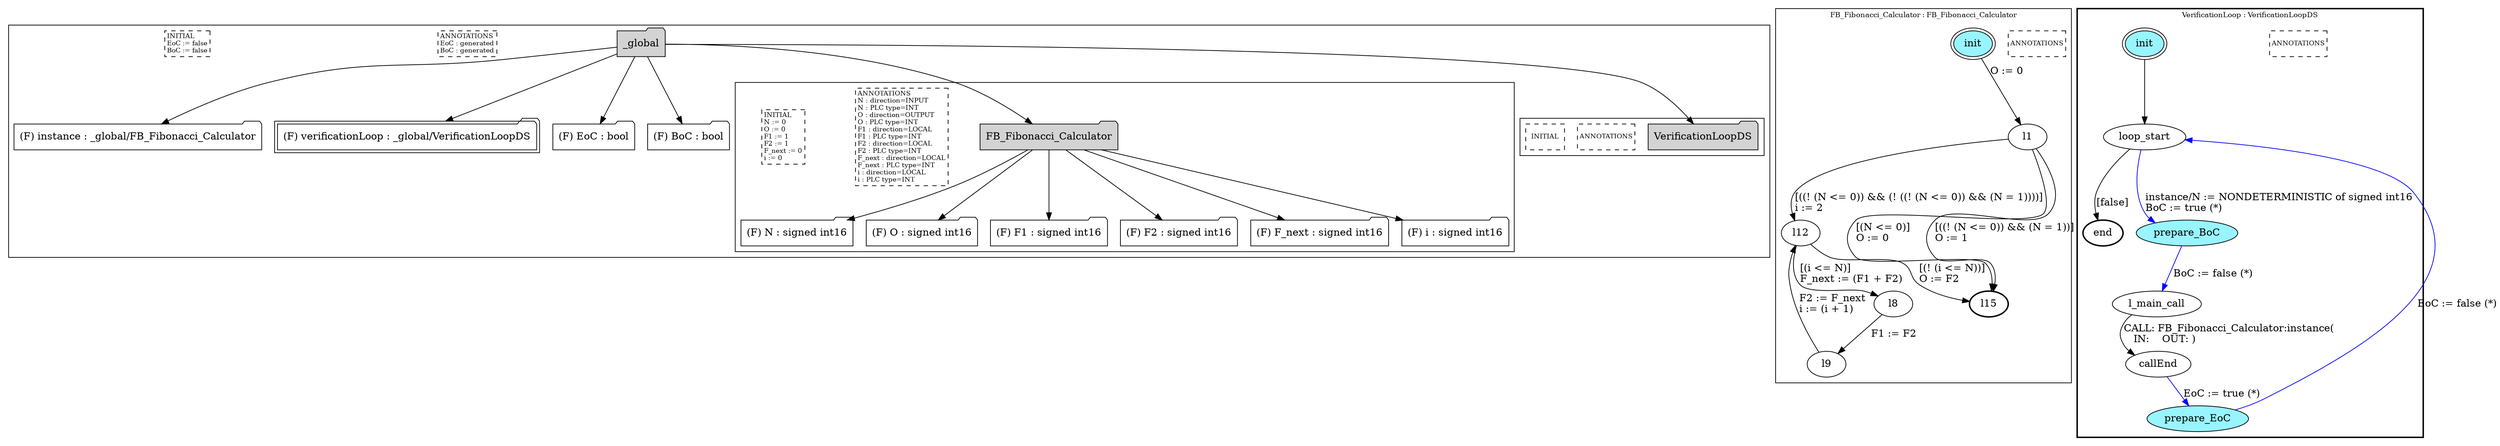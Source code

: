 digraph G {
	subgraph cluster__global347645777 {
		node [shape="folder", style="filled"];
		//label="_global";
		_global347645777 [label="_global"];
		_global347645777 -> instance1513945124;
		instance1513945124 [label = "(F) instance : _global/FB_Fibonacci_Calculator", fillcolor="white" ];
		_global347645777 -> verificationLoop107444607;
		verificationLoop107444607 [label = "(F) verificationLoop : _global/VerificationLoopDS", fillcolor="white" , peripheries=2];
		_global347645777 -> EoC2130241059;
		EoC2130241059 [label = "(F) EoC : bool", fillcolor="white" ];
		_global347645777 -> BoC1257319011;
		BoC1257319011 [label = "(F) BoC : bool", fillcolor="white" ];
		_global347645777 -> FB_Fibonacci_Calculator1933965693;
		subgraph cluster_FB_Fibonacci_Calculator1933965693 {
			node [shape="folder", style="filled"];
			//label="FB_Fibonacci_Calculator";
			FB_Fibonacci_Calculator1933965693 [label="FB_Fibonacci_Calculator"];
			FB_Fibonacci_Calculator1933965693 -> N1313910358;
			N1313910358 [label = "(F) N : signed int16", fillcolor="white" ];
			FB_Fibonacci_Calculator1933965693 -> O1630986748;
			O1630986748 [label = "(F) O : signed int16", fillcolor="white" ];
			FB_Fibonacci_Calculator1933965693 -> F11359212194;
			F11359212194 [label = "(F) F1 : signed int16", fillcolor="white" ];
			FB_Fibonacci_Calculator1933965693 -> F21289213409;
			F21289213409 [label = "(F) F2 : signed int16", fillcolor="white" ];
			FB_Fibonacci_Calculator1933965693 -> F_next929782962;
			F_next929782962 [label = "(F) F_next : signed int16", fillcolor="white" ];
			FB_Fibonacci_Calculator1933965693 -> i1262969395;
			i1262969395 [label = "(F) i : signed int16", fillcolor="white" ];
			
			annotations_pseudonode_FB_Fibonacci_Calculator1933965693 [
				label="ANNOTATIONS\lN : direction=INPUT\lN : PLC type=INT\lO : direction=OUTPUT\lO : PLC type=INT\lF1 : direction=LOCAL\lF1 : PLC type=INT\lF2 : direction=LOCAL\lF2 : PLC type=INT\lF_next : direction=LOCAL\lF_next : PLC type=INT\li : direction=LOCAL\li : PLC type=INT\l",
				fontsize=9, margin="0.04,0.04", fillcolor="white", shape="rectangle", style="dashed"];
			initamt_pseudonode_FB_Fibonacci_Calculator1933965693 [
				label="INITIAL\lN := 0\lO := 0\lF1 := 1\lF2 := 1\lF_next := 0\li := 0\l",
				fontsize=9, margin="0.04,0.04", fillcolor="lightyellow", shape="rectangle", style="dashed"];
		}
		_global347645777 -> VerificationLoopDS2035048286;
		subgraph cluster_VerificationLoopDS2035048286 {
			node [shape="folder", style="filled"];
			//label="VerificationLoopDS";
			VerificationLoopDS2035048286 [label="VerificationLoopDS"];
			
			annotations_pseudonode_VerificationLoopDS2035048286 [
				label="ANNOTATIONS",
				fontsize=9, margin="0.04,0.04", fillcolor="white", shape="rectangle", style="dashed"];
			initamt_pseudonode_VerificationLoopDS2035048286 [
				label="INITIAL",
				fontsize=9, margin="0.04,0.04", fillcolor="lightyellow", shape="rectangle", style="dashed"];
		}
		
		annotations_pseudonode__global347645777 [
			label="ANNOTATIONS\lEoC : generated\lBoC : generated\l",
			fontsize=9, margin="0.04,0.04", fillcolor="white", shape="rectangle", style="dashed"];
		initamt_pseudonode__global347645777 [
			label="INITIAL\lEoC := false\lBoC := false\l",
			fontsize=9, margin="0.04,0.04", fillcolor="lightyellow", shape="rectangle", style="dashed"];
	}
	subgraph clusterFB_Fibonacci_Calculator {
		node [style="filled"];
		color="black";
		fontsize=10;
		ranksep=0.4;
		
		label="FB_Fibonacci_Calculator : FB_Fibonacci_Calculator";
		
		annotations_pseudonode_FB_Fibonacci_Calculator [
			label="ANNOTATIONS",
			fontsize=9, margin="0.04,0.04", fillcolor="white", shape="rectangle", style="dashed"];
		
		init_FB_Fibonacci_Calculator [label="init", color="black", fillcolor="cadetblue1", peripheries=2, shape="ellipse"];
		l1_FB_Fibonacci_Calculator [label="l1", color="black", fillcolor="white", shape="ellipse"];
		l8_FB_Fibonacci_Calculator [label="l8", color="black", fillcolor="white", shape="ellipse"];
		l9_FB_Fibonacci_Calculator [label="l9", color="black", fillcolor="white", shape="ellipse"];
		l12_FB_Fibonacci_Calculator [label="l12", color="black", fillcolor="white", shape="ellipse"];
		l15_FB_Fibonacci_Calculator [label="l15", color="black", fillcolor="white", style=bold, shape="ellipse"];
		init_FB_Fibonacci_Calculator -> l1_FB_Fibonacci_Calculator [color="black", label="O := 0"];
		l1_FB_Fibonacci_Calculator -> l15_FB_Fibonacci_Calculator [color="black", label="[(N <= 0)]\lO := 0\l"];
		l1_FB_Fibonacci_Calculator -> l15_FB_Fibonacci_Calculator [color="black", label="[((! (N <= 0)) && (N = 1))]\lO := 1\l"];
		l1_FB_Fibonacci_Calculator -> l12_FB_Fibonacci_Calculator [color="black", label="[((! (N <= 0)) && (! ((! (N <= 0)) && (N = 1))))]\li := 2\l"];
		l8_FB_Fibonacci_Calculator -> l9_FB_Fibonacci_Calculator [color="black", label="F1 := F2"];
		l9_FB_Fibonacci_Calculator -> l12_FB_Fibonacci_Calculator [color="black", label="F2 := F_next\li := (i + 1)\l"];
		l12_FB_Fibonacci_Calculator -> l8_FB_Fibonacci_Calculator [color="black", label="[(i <= N)]\lF_next := (F1 + F2)\l"];
		l12_FB_Fibonacci_Calculator -> l15_FB_Fibonacci_Calculator [color="black", label="[(! (i <= N))]\lO := F2\l"];
	}
	subgraph clusterVerificationLoop {
		node [style="filled"];
		style=bold;
		color="black";
		fontsize=10;
		ranksep=0.4;
		
		label="VerificationLoop : VerificationLoopDS";
		
		annotations_pseudonode_VerificationLoop [
			label="ANNOTATIONS",
			fontsize=9, margin="0.04,0.04", fillcolor="white", shape="rectangle", style="dashed"];
		
		init_VerificationLoop [label="init", color="black", fillcolor="cadetblue1", peripheries=2, shape="ellipse"];
		end_VerificationLoop [label="end", color="black", fillcolor="cadetblue1", style=bold, shape="ellipse"];
		loop_start_VerificationLoop [label="loop_start", color="black", fillcolor="white", shape="ellipse"];
		prepare_BoC_VerificationLoop [label="prepare_BoC", color="black", fillcolor="cadetblue1", shape="ellipse"];
		l_main_call_VerificationLoop [label="l_main_call", color="black", fillcolor="white", shape="ellipse"];
		callEnd_VerificationLoop [label="callEnd", color="black", fillcolor="white", shape="ellipse"];
		prepare_EoC_VerificationLoop [label="prepare_EoC", color="black", fillcolor="cadetblue1", shape="ellipse"];
		init_VerificationLoop -> loop_start_VerificationLoop [color="black", label=""];
		loop_start_VerificationLoop -> prepare_BoC_VerificationLoop [color="blue", label="instance/N := NONDETERMINISTIC of signed int16\lBoC := true (*)\l"];
		prepare_BoC_VerificationLoop -> l_main_call_VerificationLoop [color="blue", label="BoC := false (*)"];
		l_main_call_VerificationLoop -> callEnd_VerificationLoop [color="black", label="CALL: FB_Fibonacci_Calculator:instance(\l   IN:    OUT: )\l"];
		callEnd_VerificationLoop -> prepare_EoC_VerificationLoop [color="blue", label="EoC := true (*)"];
		prepare_EoC_VerificationLoop -> loop_start_VerificationLoop [color="blue", label="EoC := false (*)"];
		loop_start_VerificationLoop -> end_VerificationLoop [color="black", label="[false]"];
	}
}

